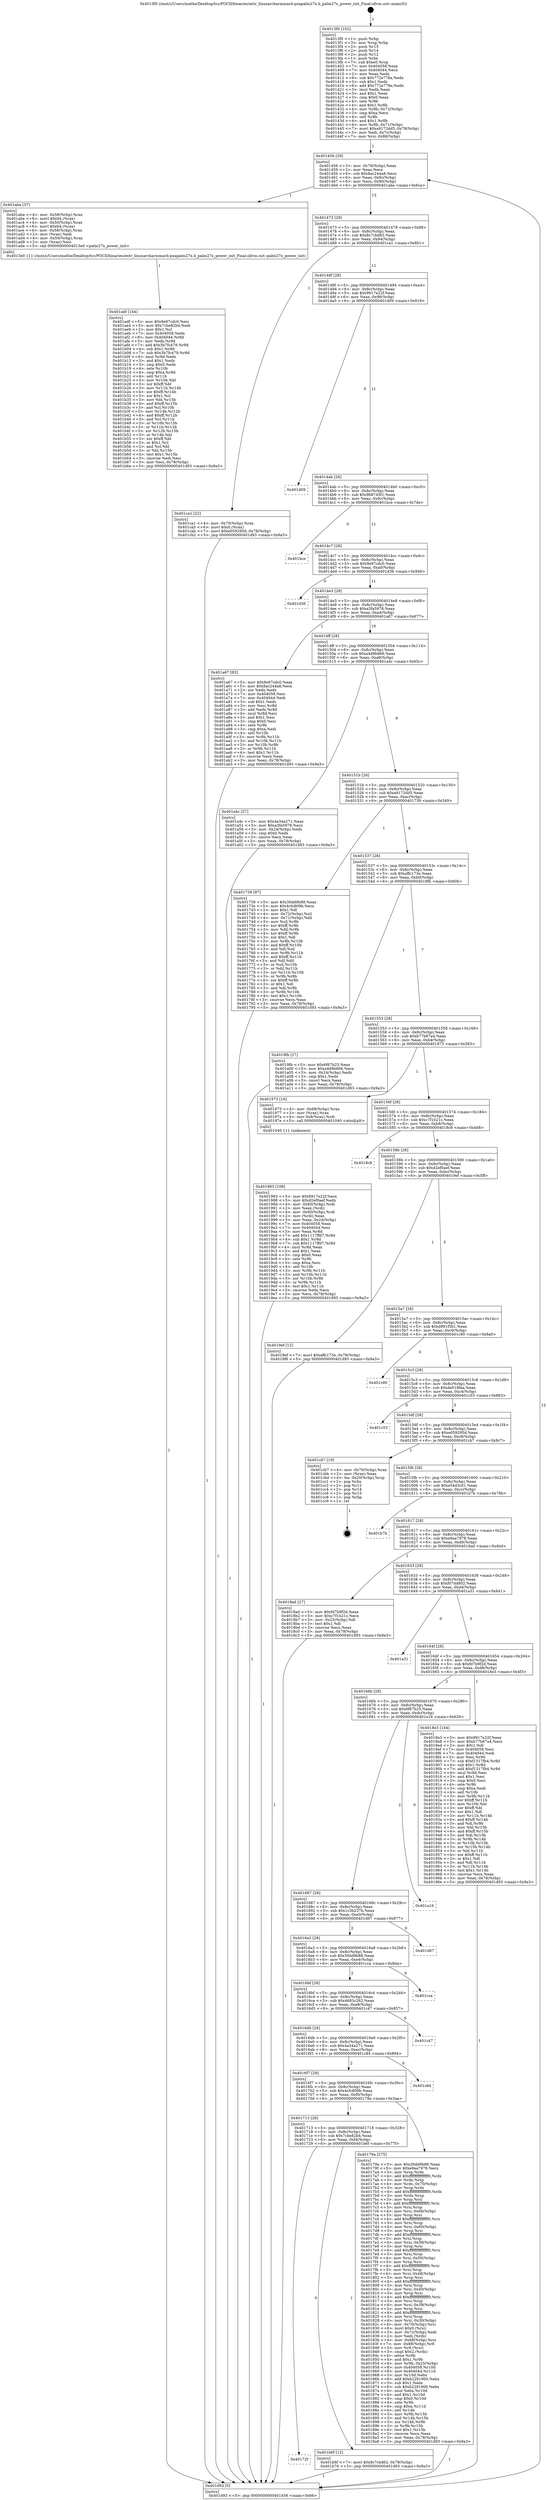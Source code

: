 digraph "0x4013f0" {
  label = "0x4013f0 (/mnt/c/Users/mathe/Desktop/tcc/POCII/binaries/extr_linuxarcharmmach-pxapalm27x.h_palm27x_power_init_Final-ollvm.out::main(0))"
  labelloc = "t"
  node[shape=record]

  Entry [label="",width=0.3,height=0.3,shape=circle,fillcolor=black,style=filled]
  "0x401456" [label="{
     0x401456 [29]\l
     | [instrs]\l
     &nbsp;&nbsp;0x401456 \<+3\>: mov -0x78(%rbp),%eax\l
     &nbsp;&nbsp;0x401459 \<+2\>: mov %eax,%ecx\l
     &nbsp;&nbsp;0x40145b \<+6\>: sub $0x8ac244a8,%ecx\l
     &nbsp;&nbsp;0x401461 \<+6\>: mov %eax,-0x8c(%rbp)\l
     &nbsp;&nbsp;0x401467 \<+6\>: mov %ecx,-0x90(%rbp)\l
     &nbsp;&nbsp;0x40146d \<+6\>: je 0000000000401aba \<main+0x6ca\>\l
  }"]
  "0x401aba" [label="{
     0x401aba [37]\l
     | [instrs]\l
     &nbsp;&nbsp;0x401aba \<+4\>: mov -0x58(%rbp),%rax\l
     &nbsp;&nbsp;0x401abe \<+6\>: movl $0x64,(%rax)\l
     &nbsp;&nbsp;0x401ac4 \<+4\>: mov -0x50(%rbp),%rax\l
     &nbsp;&nbsp;0x401ac8 \<+6\>: movl $0x64,(%rax)\l
     &nbsp;&nbsp;0x401ace \<+4\>: mov -0x58(%rbp),%rax\l
     &nbsp;&nbsp;0x401ad2 \<+2\>: mov (%rax),%edi\l
     &nbsp;&nbsp;0x401ad4 \<+4\>: mov -0x50(%rbp),%rax\l
     &nbsp;&nbsp;0x401ad8 \<+2\>: mov (%rax),%esi\l
     &nbsp;&nbsp;0x401ada \<+5\>: call 00000000004013e0 \<palm27x_power_init\>\l
     | [calls]\l
     &nbsp;&nbsp;0x4013e0 \{1\} (/mnt/c/Users/mathe/Desktop/tcc/POCII/binaries/extr_linuxarcharmmach-pxapalm27x.h_palm27x_power_init_Final-ollvm.out::palm27x_power_init)\l
  }"]
  "0x401473" [label="{
     0x401473 [28]\l
     | [instrs]\l
     &nbsp;&nbsp;0x401473 \<+5\>: jmp 0000000000401478 \<main+0x88\>\l
     &nbsp;&nbsp;0x401478 \<+6\>: mov -0x8c(%rbp),%eax\l
     &nbsp;&nbsp;0x40147e \<+5\>: sub $0x8c7cbd62,%eax\l
     &nbsp;&nbsp;0x401483 \<+6\>: mov %eax,-0x94(%rbp)\l
     &nbsp;&nbsp;0x401489 \<+6\>: je 0000000000401ca1 \<main+0x8b1\>\l
  }"]
  Exit [label="",width=0.3,height=0.3,shape=circle,fillcolor=black,style=filled,peripheries=2]
  "0x401ca1" [label="{
     0x401ca1 [22]\l
     | [instrs]\l
     &nbsp;&nbsp;0x401ca1 \<+4\>: mov -0x70(%rbp),%rax\l
     &nbsp;&nbsp;0x401ca5 \<+6\>: movl $0x0,(%rax)\l
     &nbsp;&nbsp;0x401cab \<+7\>: movl $0xe059295d,-0x78(%rbp)\l
     &nbsp;&nbsp;0x401cb2 \<+5\>: jmp 0000000000401d93 \<main+0x9a3\>\l
  }"]
  "0x40148f" [label="{
     0x40148f [28]\l
     | [instrs]\l
     &nbsp;&nbsp;0x40148f \<+5\>: jmp 0000000000401494 \<main+0xa4\>\l
     &nbsp;&nbsp;0x401494 \<+6\>: mov -0x8c(%rbp),%eax\l
     &nbsp;&nbsp;0x40149a \<+5\>: sub $0x9917e22f,%eax\l
     &nbsp;&nbsp;0x40149f \<+6\>: mov %eax,-0x98(%rbp)\l
     &nbsp;&nbsp;0x4014a5 \<+6\>: je 0000000000401d09 \<main+0x919\>\l
  }"]
  "0x40172f" [label="{
     0x40172f\l
  }", style=dashed]
  "0x401d09" [label="{
     0x401d09\l
  }", style=dashed]
  "0x4014ab" [label="{
     0x4014ab [28]\l
     | [instrs]\l
     &nbsp;&nbsp;0x4014ab \<+5\>: jmp 00000000004014b0 \<main+0xc0\>\l
     &nbsp;&nbsp;0x4014b0 \<+6\>: mov -0x8c(%rbp),%eax\l
     &nbsp;&nbsp;0x4014b6 \<+5\>: sub $0x9b8745f1,%eax\l
     &nbsp;&nbsp;0x4014bb \<+6\>: mov %eax,-0x9c(%rbp)\l
     &nbsp;&nbsp;0x4014c1 \<+6\>: je 0000000000401bce \<main+0x7de\>\l
  }"]
  "0x401b6f" [label="{
     0x401b6f [12]\l
     | [instrs]\l
     &nbsp;&nbsp;0x401b6f \<+7\>: movl $0x8c7cbd62,-0x78(%rbp)\l
     &nbsp;&nbsp;0x401b76 \<+5\>: jmp 0000000000401d93 \<main+0x9a3\>\l
  }"]
  "0x401bce" [label="{
     0x401bce\l
  }", style=dashed]
  "0x4014c7" [label="{
     0x4014c7 [28]\l
     | [instrs]\l
     &nbsp;&nbsp;0x4014c7 \<+5\>: jmp 00000000004014cc \<main+0xdc\>\l
     &nbsp;&nbsp;0x4014cc \<+6\>: mov -0x8c(%rbp),%eax\l
     &nbsp;&nbsp;0x4014d2 \<+5\>: sub $0x9e97cdc0,%eax\l
     &nbsp;&nbsp;0x4014d7 \<+6\>: mov %eax,-0xa0(%rbp)\l
     &nbsp;&nbsp;0x4014dd \<+6\>: je 0000000000401d36 \<main+0x946\>\l
  }"]
  "0x401adf" [label="{
     0x401adf [144]\l
     | [instrs]\l
     &nbsp;&nbsp;0x401adf \<+5\>: mov $0x9e97cdc0,%esi\l
     &nbsp;&nbsp;0x401ae4 \<+5\>: mov $0x7cbe82b4,%edi\l
     &nbsp;&nbsp;0x401ae9 \<+2\>: mov $0x1,%cl\l
     &nbsp;&nbsp;0x401aeb \<+7\>: mov 0x404058,%edx\l
     &nbsp;&nbsp;0x401af2 \<+8\>: mov 0x404044,%r8d\l
     &nbsp;&nbsp;0x401afa \<+3\>: mov %edx,%r9d\l
     &nbsp;&nbsp;0x401afd \<+7\>: add $0x3b7fc479,%r9d\l
     &nbsp;&nbsp;0x401b04 \<+4\>: sub $0x1,%r9d\l
     &nbsp;&nbsp;0x401b08 \<+7\>: sub $0x3b7fc479,%r9d\l
     &nbsp;&nbsp;0x401b0f \<+4\>: imul %r9d,%edx\l
     &nbsp;&nbsp;0x401b13 \<+3\>: and $0x1,%edx\l
     &nbsp;&nbsp;0x401b16 \<+3\>: cmp $0x0,%edx\l
     &nbsp;&nbsp;0x401b19 \<+4\>: sete %r10b\l
     &nbsp;&nbsp;0x401b1d \<+4\>: cmp $0xa,%r8d\l
     &nbsp;&nbsp;0x401b21 \<+4\>: setl %r11b\l
     &nbsp;&nbsp;0x401b25 \<+3\>: mov %r10b,%bl\l
     &nbsp;&nbsp;0x401b28 \<+3\>: xor $0xff,%bl\l
     &nbsp;&nbsp;0x401b2b \<+3\>: mov %r11b,%r14b\l
     &nbsp;&nbsp;0x401b2e \<+4\>: xor $0xff,%r14b\l
     &nbsp;&nbsp;0x401b32 \<+3\>: xor $0x1,%cl\l
     &nbsp;&nbsp;0x401b35 \<+3\>: mov %bl,%r15b\l
     &nbsp;&nbsp;0x401b38 \<+4\>: and $0xff,%r15b\l
     &nbsp;&nbsp;0x401b3c \<+3\>: and %cl,%r10b\l
     &nbsp;&nbsp;0x401b3f \<+3\>: mov %r14b,%r12b\l
     &nbsp;&nbsp;0x401b42 \<+4\>: and $0xff,%r12b\l
     &nbsp;&nbsp;0x401b46 \<+3\>: and %cl,%r11b\l
     &nbsp;&nbsp;0x401b49 \<+3\>: or %r10b,%r15b\l
     &nbsp;&nbsp;0x401b4c \<+3\>: or %r11b,%r12b\l
     &nbsp;&nbsp;0x401b4f \<+3\>: xor %r12b,%r15b\l
     &nbsp;&nbsp;0x401b52 \<+3\>: or %r14b,%bl\l
     &nbsp;&nbsp;0x401b55 \<+3\>: xor $0xff,%bl\l
     &nbsp;&nbsp;0x401b58 \<+3\>: or $0x1,%cl\l
     &nbsp;&nbsp;0x401b5b \<+2\>: and %cl,%bl\l
     &nbsp;&nbsp;0x401b5d \<+3\>: or %bl,%r15b\l
     &nbsp;&nbsp;0x401b60 \<+4\>: test $0x1,%r15b\l
     &nbsp;&nbsp;0x401b64 \<+3\>: cmovne %edi,%esi\l
     &nbsp;&nbsp;0x401b67 \<+3\>: mov %esi,-0x78(%rbp)\l
     &nbsp;&nbsp;0x401b6a \<+5\>: jmp 0000000000401d93 \<main+0x9a3\>\l
  }"]
  "0x401d36" [label="{
     0x401d36\l
  }", style=dashed]
  "0x4014e3" [label="{
     0x4014e3 [28]\l
     | [instrs]\l
     &nbsp;&nbsp;0x4014e3 \<+5\>: jmp 00000000004014e8 \<main+0xf8\>\l
     &nbsp;&nbsp;0x4014e8 \<+6\>: mov -0x8c(%rbp),%eax\l
     &nbsp;&nbsp;0x4014ee \<+5\>: sub $0xa3fa5978,%eax\l
     &nbsp;&nbsp;0x4014f3 \<+6\>: mov %eax,-0xa4(%rbp)\l
     &nbsp;&nbsp;0x4014f9 \<+6\>: je 0000000000401a67 \<main+0x677\>\l
  }"]
  "0x401983" [label="{
     0x401983 [108]\l
     | [instrs]\l
     &nbsp;&nbsp;0x401983 \<+5\>: mov $0x9917e22f,%ecx\l
     &nbsp;&nbsp;0x401988 \<+5\>: mov $0xd2ef0aef,%edx\l
     &nbsp;&nbsp;0x40198d \<+4\>: mov -0x60(%rbp),%rdi\l
     &nbsp;&nbsp;0x401991 \<+2\>: mov %eax,(%rdi)\l
     &nbsp;&nbsp;0x401993 \<+4\>: mov -0x60(%rbp),%rdi\l
     &nbsp;&nbsp;0x401997 \<+2\>: mov (%rdi),%eax\l
     &nbsp;&nbsp;0x401999 \<+3\>: mov %eax,-0x24(%rbp)\l
     &nbsp;&nbsp;0x40199c \<+7\>: mov 0x404058,%eax\l
     &nbsp;&nbsp;0x4019a3 \<+7\>: mov 0x404044,%esi\l
     &nbsp;&nbsp;0x4019aa \<+3\>: mov %eax,%r8d\l
     &nbsp;&nbsp;0x4019ad \<+7\>: add $0x1117ffd7,%r8d\l
     &nbsp;&nbsp;0x4019b4 \<+4\>: sub $0x1,%r8d\l
     &nbsp;&nbsp;0x4019b8 \<+7\>: sub $0x1117ffd7,%r8d\l
     &nbsp;&nbsp;0x4019bf \<+4\>: imul %r8d,%eax\l
     &nbsp;&nbsp;0x4019c3 \<+3\>: and $0x1,%eax\l
     &nbsp;&nbsp;0x4019c6 \<+3\>: cmp $0x0,%eax\l
     &nbsp;&nbsp;0x4019c9 \<+4\>: sete %r9b\l
     &nbsp;&nbsp;0x4019cd \<+3\>: cmp $0xa,%esi\l
     &nbsp;&nbsp;0x4019d0 \<+4\>: setl %r10b\l
     &nbsp;&nbsp;0x4019d4 \<+3\>: mov %r9b,%r11b\l
     &nbsp;&nbsp;0x4019d7 \<+3\>: and %r10b,%r11b\l
     &nbsp;&nbsp;0x4019da \<+3\>: xor %r10b,%r9b\l
     &nbsp;&nbsp;0x4019dd \<+3\>: or %r9b,%r11b\l
     &nbsp;&nbsp;0x4019e0 \<+4\>: test $0x1,%r11b\l
     &nbsp;&nbsp;0x4019e4 \<+3\>: cmovne %edx,%ecx\l
     &nbsp;&nbsp;0x4019e7 \<+3\>: mov %ecx,-0x78(%rbp)\l
     &nbsp;&nbsp;0x4019ea \<+5\>: jmp 0000000000401d93 \<main+0x9a3\>\l
  }"]
  "0x401a67" [label="{
     0x401a67 [83]\l
     | [instrs]\l
     &nbsp;&nbsp;0x401a67 \<+5\>: mov $0x9e97cdc0,%eax\l
     &nbsp;&nbsp;0x401a6c \<+5\>: mov $0x8ac244a8,%ecx\l
     &nbsp;&nbsp;0x401a71 \<+2\>: xor %edx,%edx\l
     &nbsp;&nbsp;0x401a73 \<+7\>: mov 0x404058,%esi\l
     &nbsp;&nbsp;0x401a7a \<+7\>: mov 0x404044,%edi\l
     &nbsp;&nbsp;0x401a81 \<+3\>: sub $0x1,%edx\l
     &nbsp;&nbsp;0x401a84 \<+3\>: mov %esi,%r8d\l
     &nbsp;&nbsp;0x401a87 \<+3\>: add %edx,%r8d\l
     &nbsp;&nbsp;0x401a8a \<+4\>: imul %r8d,%esi\l
     &nbsp;&nbsp;0x401a8e \<+3\>: and $0x1,%esi\l
     &nbsp;&nbsp;0x401a91 \<+3\>: cmp $0x0,%esi\l
     &nbsp;&nbsp;0x401a94 \<+4\>: sete %r9b\l
     &nbsp;&nbsp;0x401a98 \<+3\>: cmp $0xa,%edi\l
     &nbsp;&nbsp;0x401a9b \<+4\>: setl %r10b\l
     &nbsp;&nbsp;0x401a9f \<+3\>: mov %r9b,%r11b\l
     &nbsp;&nbsp;0x401aa2 \<+3\>: and %r10b,%r11b\l
     &nbsp;&nbsp;0x401aa5 \<+3\>: xor %r10b,%r9b\l
     &nbsp;&nbsp;0x401aa8 \<+3\>: or %r9b,%r11b\l
     &nbsp;&nbsp;0x401aab \<+4\>: test $0x1,%r11b\l
     &nbsp;&nbsp;0x401aaf \<+3\>: cmovne %ecx,%eax\l
     &nbsp;&nbsp;0x401ab2 \<+3\>: mov %eax,-0x78(%rbp)\l
     &nbsp;&nbsp;0x401ab5 \<+5\>: jmp 0000000000401d93 \<main+0x9a3\>\l
  }"]
  "0x4014ff" [label="{
     0x4014ff [28]\l
     | [instrs]\l
     &nbsp;&nbsp;0x4014ff \<+5\>: jmp 0000000000401504 \<main+0x114\>\l
     &nbsp;&nbsp;0x401504 \<+6\>: mov -0x8c(%rbp),%eax\l
     &nbsp;&nbsp;0x40150a \<+5\>: sub $0xa4d9b666,%eax\l
     &nbsp;&nbsp;0x40150f \<+6\>: mov %eax,-0xa8(%rbp)\l
     &nbsp;&nbsp;0x401515 \<+6\>: je 0000000000401a4c \<main+0x65c\>\l
  }"]
  "0x401713" [label="{
     0x401713 [28]\l
     | [instrs]\l
     &nbsp;&nbsp;0x401713 \<+5\>: jmp 0000000000401718 \<main+0x328\>\l
     &nbsp;&nbsp;0x401718 \<+6\>: mov -0x8c(%rbp),%eax\l
     &nbsp;&nbsp;0x40171e \<+5\>: sub $0x7cbe82b4,%eax\l
     &nbsp;&nbsp;0x401723 \<+6\>: mov %eax,-0xf4(%rbp)\l
     &nbsp;&nbsp;0x401729 \<+6\>: je 0000000000401b6f \<main+0x77f\>\l
  }"]
  "0x401a4c" [label="{
     0x401a4c [27]\l
     | [instrs]\l
     &nbsp;&nbsp;0x401a4c \<+5\>: mov $0x4a34a271,%eax\l
     &nbsp;&nbsp;0x401a51 \<+5\>: mov $0xa3fa5978,%ecx\l
     &nbsp;&nbsp;0x401a56 \<+3\>: mov -0x24(%rbp),%edx\l
     &nbsp;&nbsp;0x401a59 \<+3\>: cmp $0x0,%edx\l
     &nbsp;&nbsp;0x401a5c \<+3\>: cmove %ecx,%eax\l
     &nbsp;&nbsp;0x401a5f \<+3\>: mov %eax,-0x78(%rbp)\l
     &nbsp;&nbsp;0x401a62 \<+5\>: jmp 0000000000401d93 \<main+0x9a3\>\l
  }"]
  "0x40151b" [label="{
     0x40151b [28]\l
     | [instrs]\l
     &nbsp;&nbsp;0x40151b \<+5\>: jmp 0000000000401520 \<main+0x130\>\l
     &nbsp;&nbsp;0x401520 \<+6\>: mov -0x8c(%rbp),%eax\l
     &nbsp;&nbsp;0x401526 \<+5\>: sub $0xa9172dd5,%eax\l
     &nbsp;&nbsp;0x40152b \<+6\>: mov %eax,-0xac(%rbp)\l
     &nbsp;&nbsp;0x401531 \<+6\>: je 0000000000401739 \<main+0x349\>\l
  }"]
  "0x40179a" [label="{
     0x40179a [275]\l
     | [instrs]\l
     &nbsp;&nbsp;0x40179a \<+5\>: mov $0x30dd9b88,%eax\l
     &nbsp;&nbsp;0x40179f \<+5\>: mov $0xe9aa7978,%ecx\l
     &nbsp;&nbsp;0x4017a4 \<+3\>: mov %rsp,%rdx\l
     &nbsp;&nbsp;0x4017a7 \<+4\>: add $0xfffffffffffffff0,%rdx\l
     &nbsp;&nbsp;0x4017ab \<+3\>: mov %rdx,%rsp\l
     &nbsp;&nbsp;0x4017ae \<+4\>: mov %rdx,-0x70(%rbp)\l
     &nbsp;&nbsp;0x4017b2 \<+3\>: mov %rsp,%rdx\l
     &nbsp;&nbsp;0x4017b5 \<+4\>: add $0xfffffffffffffff0,%rdx\l
     &nbsp;&nbsp;0x4017b9 \<+3\>: mov %rdx,%rsp\l
     &nbsp;&nbsp;0x4017bc \<+3\>: mov %rsp,%rsi\l
     &nbsp;&nbsp;0x4017bf \<+4\>: add $0xfffffffffffffff0,%rsi\l
     &nbsp;&nbsp;0x4017c3 \<+3\>: mov %rsi,%rsp\l
     &nbsp;&nbsp;0x4017c6 \<+4\>: mov %rsi,-0x68(%rbp)\l
     &nbsp;&nbsp;0x4017ca \<+3\>: mov %rsp,%rsi\l
     &nbsp;&nbsp;0x4017cd \<+4\>: add $0xfffffffffffffff0,%rsi\l
     &nbsp;&nbsp;0x4017d1 \<+3\>: mov %rsi,%rsp\l
     &nbsp;&nbsp;0x4017d4 \<+4\>: mov %rsi,-0x60(%rbp)\l
     &nbsp;&nbsp;0x4017d8 \<+3\>: mov %rsp,%rsi\l
     &nbsp;&nbsp;0x4017db \<+4\>: add $0xfffffffffffffff0,%rsi\l
     &nbsp;&nbsp;0x4017df \<+3\>: mov %rsi,%rsp\l
     &nbsp;&nbsp;0x4017e2 \<+4\>: mov %rsi,-0x58(%rbp)\l
     &nbsp;&nbsp;0x4017e6 \<+3\>: mov %rsp,%rsi\l
     &nbsp;&nbsp;0x4017e9 \<+4\>: add $0xfffffffffffffff0,%rsi\l
     &nbsp;&nbsp;0x4017ed \<+3\>: mov %rsi,%rsp\l
     &nbsp;&nbsp;0x4017f0 \<+4\>: mov %rsi,-0x50(%rbp)\l
     &nbsp;&nbsp;0x4017f4 \<+3\>: mov %rsp,%rsi\l
     &nbsp;&nbsp;0x4017f7 \<+4\>: add $0xfffffffffffffff0,%rsi\l
     &nbsp;&nbsp;0x4017fb \<+3\>: mov %rsi,%rsp\l
     &nbsp;&nbsp;0x4017fe \<+4\>: mov %rsi,-0x48(%rbp)\l
     &nbsp;&nbsp;0x401802 \<+3\>: mov %rsp,%rsi\l
     &nbsp;&nbsp;0x401805 \<+4\>: add $0xfffffffffffffff0,%rsi\l
     &nbsp;&nbsp;0x401809 \<+3\>: mov %rsi,%rsp\l
     &nbsp;&nbsp;0x40180c \<+4\>: mov %rsi,-0x40(%rbp)\l
     &nbsp;&nbsp;0x401810 \<+3\>: mov %rsp,%rsi\l
     &nbsp;&nbsp;0x401813 \<+4\>: add $0xfffffffffffffff0,%rsi\l
     &nbsp;&nbsp;0x401817 \<+3\>: mov %rsi,%rsp\l
     &nbsp;&nbsp;0x40181a \<+4\>: mov %rsi,-0x38(%rbp)\l
     &nbsp;&nbsp;0x40181e \<+3\>: mov %rsp,%rsi\l
     &nbsp;&nbsp;0x401821 \<+4\>: add $0xfffffffffffffff0,%rsi\l
     &nbsp;&nbsp;0x401825 \<+3\>: mov %rsi,%rsp\l
     &nbsp;&nbsp;0x401828 \<+4\>: mov %rsi,-0x30(%rbp)\l
     &nbsp;&nbsp;0x40182c \<+4\>: mov -0x70(%rbp),%rsi\l
     &nbsp;&nbsp;0x401830 \<+6\>: movl $0x0,(%rsi)\l
     &nbsp;&nbsp;0x401836 \<+3\>: mov -0x7c(%rbp),%edi\l
     &nbsp;&nbsp;0x401839 \<+2\>: mov %edi,(%rdx)\l
     &nbsp;&nbsp;0x40183b \<+4\>: mov -0x68(%rbp),%rsi\l
     &nbsp;&nbsp;0x40183f \<+7\>: mov -0x88(%rbp),%r8\l
     &nbsp;&nbsp;0x401846 \<+3\>: mov %r8,(%rsi)\l
     &nbsp;&nbsp;0x401849 \<+3\>: cmpl $0x2,(%rdx)\l
     &nbsp;&nbsp;0x40184c \<+4\>: setne %r9b\l
     &nbsp;&nbsp;0x401850 \<+4\>: and $0x1,%r9b\l
     &nbsp;&nbsp;0x401854 \<+4\>: mov %r9b,-0x25(%rbp)\l
     &nbsp;&nbsp;0x401858 \<+8\>: mov 0x404058,%r10d\l
     &nbsp;&nbsp;0x401860 \<+8\>: mov 0x404044,%r11d\l
     &nbsp;&nbsp;0x401868 \<+3\>: mov %r10d,%ebx\l
     &nbsp;&nbsp;0x40186b \<+6\>: add $0xb2291900,%ebx\l
     &nbsp;&nbsp;0x401871 \<+3\>: sub $0x1,%ebx\l
     &nbsp;&nbsp;0x401874 \<+6\>: sub $0xb2291900,%ebx\l
     &nbsp;&nbsp;0x40187a \<+4\>: imul %ebx,%r10d\l
     &nbsp;&nbsp;0x40187e \<+4\>: and $0x1,%r10d\l
     &nbsp;&nbsp;0x401882 \<+4\>: cmp $0x0,%r10d\l
     &nbsp;&nbsp;0x401886 \<+4\>: sete %r9b\l
     &nbsp;&nbsp;0x40188a \<+4\>: cmp $0xa,%r11d\l
     &nbsp;&nbsp;0x40188e \<+4\>: setl %r14b\l
     &nbsp;&nbsp;0x401892 \<+3\>: mov %r9b,%r15b\l
     &nbsp;&nbsp;0x401895 \<+3\>: and %r14b,%r15b\l
     &nbsp;&nbsp;0x401898 \<+3\>: xor %r14b,%r9b\l
     &nbsp;&nbsp;0x40189b \<+3\>: or %r9b,%r15b\l
     &nbsp;&nbsp;0x40189e \<+4\>: test $0x1,%r15b\l
     &nbsp;&nbsp;0x4018a2 \<+3\>: cmovne %ecx,%eax\l
     &nbsp;&nbsp;0x4018a5 \<+3\>: mov %eax,-0x78(%rbp)\l
     &nbsp;&nbsp;0x4018a8 \<+5\>: jmp 0000000000401d93 \<main+0x9a3\>\l
  }"]
  "0x401739" [label="{
     0x401739 [97]\l
     | [instrs]\l
     &nbsp;&nbsp;0x401739 \<+5\>: mov $0x30dd9b88,%eax\l
     &nbsp;&nbsp;0x40173e \<+5\>: mov $0x4cfc809b,%ecx\l
     &nbsp;&nbsp;0x401743 \<+2\>: mov $0x1,%dl\l
     &nbsp;&nbsp;0x401745 \<+4\>: mov -0x72(%rbp),%sil\l
     &nbsp;&nbsp;0x401749 \<+4\>: mov -0x71(%rbp),%dil\l
     &nbsp;&nbsp;0x40174d \<+3\>: mov %sil,%r8b\l
     &nbsp;&nbsp;0x401750 \<+4\>: xor $0xff,%r8b\l
     &nbsp;&nbsp;0x401754 \<+3\>: mov %dil,%r9b\l
     &nbsp;&nbsp;0x401757 \<+4\>: xor $0xff,%r9b\l
     &nbsp;&nbsp;0x40175b \<+3\>: xor $0x1,%dl\l
     &nbsp;&nbsp;0x40175e \<+3\>: mov %r8b,%r10b\l
     &nbsp;&nbsp;0x401761 \<+4\>: and $0xff,%r10b\l
     &nbsp;&nbsp;0x401765 \<+3\>: and %dl,%sil\l
     &nbsp;&nbsp;0x401768 \<+3\>: mov %r9b,%r11b\l
     &nbsp;&nbsp;0x40176b \<+4\>: and $0xff,%r11b\l
     &nbsp;&nbsp;0x40176f \<+3\>: and %dl,%dil\l
     &nbsp;&nbsp;0x401772 \<+3\>: or %sil,%r10b\l
     &nbsp;&nbsp;0x401775 \<+3\>: or %dil,%r11b\l
     &nbsp;&nbsp;0x401778 \<+3\>: xor %r11b,%r10b\l
     &nbsp;&nbsp;0x40177b \<+3\>: or %r9b,%r8b\l
     &nbsp;&nbsp;0x40177e \<+4\>: xor $0xff,%r8b\l
     &nbsp;&nbsp;0x401782 \<+3\>: or $0x1,%dl\l
     &nbsp;&nbsp;0x401785 \<+3\>: and %dl,%r8b\l
     &nbsp;&nbsp;0x401788 \<+3\>: or %r8b,%r10b\l
     &nbsp;&nbsp;0x40178b \<+4\>: test $0x1,%r10b\l
     &nbsp;&nbsp;0x40178f \<+3\>: cmovne %ecx,%eax\l
     &nbsp;&nbsp;0x401792 \<+3\>: mov %eax,-0x78(%rbp)\l
     &nbsp;&nbsp;0x401795 \<+5\>: jmp 0000000000401d93 \<main+0x9a3\>\l
  }"]
  "0x401537" [label="{
     0x401537 [28]\l
     | [instrs]\l
     &nbsp;&nbsp;0x401537 \<+5\>: jmp 000000000040153c \<main+0x14c\>\l
     &nbsp;&nbsp;0x40153c \<+6\>: mov -0x8c(%rbp),%eax\l
     &nbsp;&nbsp;0x401542 \<+5\>: sub $0xaffc173e,%eax\l
     &nbsp;&nbsp;0x401547 \<+6\>: mov %eax,-0xb0(%rbp)\l
     &nbsp;&nbsp;0x40154d \<+6\>: je 00000000004019fb \<main+0x60b\>\l
  }"]
  "0x401d93" [label="{
     0x401d93 [5]\l
     | [instrs]\l
     &nbsp;&nbsp;0x401d93 \<+5\>: jmp 0000000000401456 \<main+0x66\>\l
  }"]
  "0x4013f0" [label="{
     0x4013f0 [102]\l
     | [instrs]\l
     &nbsp;&nbsp;0x4013f0 \<+1\>: push %rbp\l
     &nbsp;&nbsp;0x4013f1 \<+3\>: mov %rsp,%rbp\l
     &nbsp;&nbsp;0x4013f4 \<+2\>: push %r15\l
     &nbsp;&nbsp;0x4013f6 \<+2\>: push %r14\l
     &nbsp;&nbsp;0x4013f8 \<+2\>: push %r12\l
     &nbsp;&nbsp;0x4013fa \<+1\>: push %rbx\l
     &nbsp;&nbsp;0x4013fb \<+7\>: sub $0xe0,%rsp\l
     &nbsp;&nbsp;0x401402 \<+7\>: mov 0x404058,%eax\l
     &nbsp;&nbsp;0x401409 \<+7\>: mov 0x404044,%ecx\l
     &nbsp;&nbsp;0x401410 \<+2\>: mov %eax,%edx\l
     &nbsp;&nbsp;0x401412 \<+6\>: sub $0x772e778a,%edx\l
     &nbsp;&nbsp;0x401418 \<+3\>: sub $0x1,%edx\l
     &nbsp;&nbsp;0x40141b \<+6\>: add $0x772e778a,%edx\l
     &nbsp;&nbsp;0x401421 \<+3\>: imul %edx,%eax\l
     &nbsp;&nbsp;0x401424 \<+3\>: and $0x1,%eax\l
     &nbsp;&nbsp;0x401427 \<+3\>: cmp $0x0,%eax\l
     &nbsp;&nbsp;0x40142a \<+4\>: sete %r8b\l
     &nbsp;&nbsp;0x40142e \<+4\>: and $0x1,%r8b\l
     &nbsp;&nbsp;0x401432 \<+4\>: mov %r8b,-0x72(%rbp)\l
     &nbsp;&nbsp;0x401436 \<+3\>: cmp $0xa,%ecx\l
     &nbsp;&nbsp;0x401439 \<+4\>: setl %r8b\l
     &nbsp;&nbsp;0x40143d \<+4\>: and $0x1,%r8b\l
     &nbsp;&nbsp;0x401441 \<+4\>: mov %r8b,-0x71(%rbp)\l
     &nbsp;&nbsp;0x401445 \<+7\>: movl $0xa9172dd5,-0x78(%rbp)\l
     &nbsp;&nbsp;0x40144c \<+3\>: mov %edi,-0x7c(%rbp)\l
     &nbsp;&nbsp;0x40144f \<+7\>: mov %rsi,-0x88(%rbp)\l
  }"]
  "0x4016f7" [label="{
     0x4016f7 [28]\l
     | [instrs]\l
     &nbsp;&nbsp;0x4016f7 \<+5\>: jmp 00000000004016fc \<main+0x30c\>\l
     &nbsp;&nbsp;0x4016fc \<+6\>: mov -0x8c(%rbp),%eax\l
     &nbsp;&nbsp;0x401702 \<+5\>: sub $0x4cfc809b,%eax\l
     &nbsp;&nbsp;0x401707 \<+6\>: mov %eax,-0xf0(%rbp)\l
     &nbsp;&nbsp;0x40170d \<+6\>: je 000000000040179a \<main+0x3aa\>\l
  }"]
  "0x4019fb" [label="{
     0x4019fb [27]\l
     | [instrs]\l
     &nbsp;&nbsp;0x4019fb \<+5\>: mov $0x6f67b25,%eax\l
     &nbsp;&nbsp;0x401a00 \<+5\>: mov $0xa4d9b666,%ecx\l
     &nbsp;&nbsp;0x401a05 \<+3\>: mov -0x24(%rbp),%edx\l
     &nbsp;&nbsp;0x401a08 \<+3\>: cmp $0x1,%edx\l
     &nbsp;&nbsp;0x401a0b \<+3\>: cmovl %ecx,%eax\l
     &nbsp;&nbsp;0x401a0e \<+3\>: mov %eax,-0x78(%rbp)\l
     &nbsp;&nbsp;0x401a11 \<+5\>: jmp 0000000000401d93 \<main+0x9a3\>\l
  }"]
  "0x401553" [label="{
     0x401553 [28]\l
     | [instrs]\l
     &nbsp;&nbsp;0x401553 \<+5\>: jmp 0000000000401558 \<main+0x168\>\l
     &nbsp;&nbsp;0x401558 \<+6\>: mov -0x8c(%rbp),%eax\l
     &nbsp;&nbsp;0x40155e \<+5\>: sub $0xb77b87a4,%eax\l
     &nbsp;&nbsp;0x401563 \<+6\>: mov %eax,-0xb4(%rbp)\l
     &nbsp;&nbsp;0x401569 \<+6\>: je 0000000000401973 \<main+0x583\>\l
  }"]
  "0x401c84" [label="{
     0x401c84\l
  }", style=dashed]
  "0x401973" [label="{
     0x401973 [16]\l
     | [instrs]\l
     &nbsp;&nbsp;0x401973 \<+4\>: mov -0x68(%rbp),%rax\l
     &nbsp;&nbsp;0x401977 \<+3\>: mov (%rax),%rax\l
     &nbsp;&nbsp;0x40197a \<+4\>: mov 0x8(%rax),%rdi\l
     &nbsp;&nbsp;0x40197e \<+5\>: call 0000000000401040 \<atoi@plt\>\l
     | [calls]\l
     &nbsp;&nbsp;0x401040 \{1\} (unknown)\l
  }"]
  "0x40156f" [label="{
     0x40156f [28]\l
     | [instrs]\l
     &nbsp;&nbsp;0x40156f \<+5\>: jmp 0000000000401574 \<main+0x184\>\l
     &nbsp;&nbsp;0x401574 \<+6\>: mov -0x8c(%rbp),%eax\l
     &nbsp;&nbsp;0x40157a \<+5\>: sub $0xc7f1b21c,%eax\l
     &nbsp;&nbsp;0x40157f \<+6\>: mov %eax,-0xb8(%rbp)\l
     &nbsp;&nbsp;0x401585 \<+6\>: je 00000000004018c8 \<main+0x4d8\>\l
  }"]
  "0x4016db" [label="{
     0x4016db [28]\l
     | [instrs]\l
     &nbsp;&nbsp;0x4016db \<+5\>: jmp 00000000004016e0 \<main+0x2f0\>\l
     &nbsp;&nbsp;0x4016e0 \<+6\>: mov -0x8c(%rbp),%eax\l
     &nbsp;&nbsp;0x4016e6 \<+5\>: sub $0x4a34a271,%eax\l
     &nbsp;&nbsp;0x4016eb \<+6\>: mov %eax,-0xec(%rbp)\l
     &nbsp;&nbsp;0x4016f1 \<+6\>: je 0000000000401c84 \<main+0x894\>\l
  }"]
  "0x4018c8" [label="{
     0x4018c8\l
  }", style=dashed]
  "0x40158b" [label="{
     0x40158b [28]\l
     | [instrs]\l
     &nbsp;&nbsp;0x40158b \<+5\>: jmp 0000000000401590 \<main+0x1a0\>\l
     &nbsp;&nbsp;0x401590 \<+6\>: mov -0x8c(%rbp),%eax\l
     &nbsp;&nbsp;0x401596 \<+5\>: sub $0xd2ef0aef,%eax\l
     &nbsp;&nbsp;0x40159b \<+6\>: mov %eax,-0xbc(%rbp)\l
     &nbsp;&nbsp;0x4015a1 \<+6\>: je 00000000004019ef \<main+0x5ff\>\l
  }"]
  "0x401c47" [label="{
     0x401c47\l
  }", style=dashed]
  "0x4019ef" [label="{
     0x4019ef [12]\l
     | [instrs]\l
     &nbsp;&nbsp;0x4019ef \<+7\>: movl $0xaffc173e,-0x78(%rbp)\l
     &nbsp;&nbsp;0x4019f6 \<+5\>: jmp 0000000000401d93 \<main+0x9a3\>\l
  }"]
  "0x4015a7" [label="{
     0x4015a7 [28]\l
     | [instrs]\l
     &nbsp;&nbsp;0x4015a7 \<+5\>: jmp 00000000004015ac \<main+0x1bc\>\l
     &nbsp;&nbsp;0x4015ac \<+6\>: mov -0x8c(%rbp),%eax\l
     &nbsp;&nbsp;0x4015b2 \<+5\>: sub $0xd991f5b1,%eax\l
     &nbsp;&nbsp;0x4015b7 \<+6\>: mov %eax,-0xc0(%rbp)\l
     &nbsp;&nbsp;0x4015bd \<+6\>: je 0000000000401c90 \<main+0x8a0\>\l
  }"]
  "0x4016bf" [label="{
     0x4016bf [28]\l
     | [instrs]\l
     &nbsp;&nbsp;0x4016bf \<+5\>: jmp 00000000004016c4 \<main+0x2d4\>\l
     &nbsp;&nbsp;0x4016c4 \<+6\>: mov -0x8c(%rbp),%eax\l
     &nbsp;&nbsp;0x4016ca \<+5\>: sub $0x4683c262,%eax\l
     &nbsp;&nbsp;0x4016cf \<+6\>: mov %eax,-0xe8(%rbp)\l
     &nbsp;&nbsp;0x4016d5 \<+6\>: je 0000000000401c47 \<main+0x857\>\l
  }"]
  "0x401c90" [label="{
     0x401c90\l
  }", style=dashed]
  "0x4015c3" [label="{
     0x4015c3 [28]\l
     | [instrs]\l
     &nbsp;&nbsp;0x4015c3 \<+5\>: jmp 00000000004015c8 \<main+0x1d8\>\l
     &nbsp;&nbsp;0x4015c8 \<+6\>: mov -0x8c(%rbp),%eax\l
     &nbsp;&nbsp;0x4015ce \<+5\>: sub $0xde018faa,%eax\l
     &nbsp;&nbsp;0x4015d3 \<+6\>: mov %eax,-0xc4(%rbp)\l
     &nbsp;&nbsp;0x4015d9 \<+6\>: je 0000000000401c53 \<main+0x863\>\l
  }"]
  "0x401cca" [label="{
     0x401cca\l
  }", style=dashed]
  "0x401c53" [label="{
     0x401c53\l
  }", style=dashed]
  "0x4015df" [label="{
     0x4015df [28]\l
     | [instrs]\l
     &nbsp;&nbsp;0x4015df \<+5\>: jmp 00000000004015e4 \<main+0x1f4\>\l
     &nbsp;&nbsp;0x4015e4 \<+6\>: mov -0x8c(%rbp),%eax\l
     &nbsp;&nbsp;0x4015ea \<+5\>: sub $0xe059295d,%eax\l
     &nbsp;&nbsp;0x4015ef \<+6\>: mov %eax,-0xc8(%rbp)\l
     &nbsp;&nbsp;0x4015f5 \<+6\>: je 0000000000401cb7 \<main+0x8c7\>\l
  }"]
  "0x4016a3" [label="{
     0x4016a3 [28]\l
     | [instrs]\l
     &nbsp;&nbsp;0x4016a3 \<+5\>: jmp 00000000004016a8 \<main+0x2b8\>\l
     &nbsp;&nbsp;0x4016a8 \<+6\>: mov -0x8c(%rbp),%eax\l
     &nbsp;&nbsp;0x4016ae \<+5\>: sub $0x30dd9b88,%eax\l
     &nbsp;&nbsp;0x4016b3 \<+6\>: mov %eax,-0xe4(%rbp)\l
     &nbsp;&nbsp;0x4016b9 \<+6\>: je 0000000000401cca \<main+0x8da\>\l
  }"]
  "0x401cb7" [label="{
     0x401cb7 [19]\l
     | [instrs]\l
     &nbsp;&nbsp;0x401cb7 \<+4\>: mov -0x70(%rbp),%rax\l
     &nbsp;&nbsp;0x401cbb \<+2\>: mov (%rax),%eax\l
     &nbsp;&nbsp;0x401cbd \<+4\>: lea -0x20(%rbp),%rsp\l
     &nbsp;&nbsp;0x401cc1 \<+1\>: pop %rbx\l
     &nbsp;&nbsp;0x401cc2 \<+2\>: pop %r12\l
     &nbsp;&nbsp;0x401cc4 \<+2\>: pop %r14\l
     &nbsp;&nbsp;0x401cc6 \<+2\>: pop %r15\l
     &nbsp;&nbsp;0x401cc8 \<+1\>: pop %rbp\l
     &nbsp;&nbsp;0x401cc9 \<+1\>: ret\l
  }"]
  "0x4015fb" [label="{
     0x4015fb [28]\l
     | [instrs]\l
     &nbsp;&nbsp;0x4015fb \<+5\>: jmp 0000000000401600 \<main+0x210\>\l
     &nbsp;&nbsp;0x401600 \<+6\>: mov -0x8c(%rbp),%eax\l
     &nbsp;&nbsp;0x401606 \<+5\>: sub $0xe54d3c01,%eax\l
     &nbsp;&nbsp;0x40160b \<+6\>: mov %eax,-0xcc(%rbp)\l
     &nbsp;&nbsp;0x401611 \<+6\>: je 0000000000401b7b \<main+0x78b\>\l
  }"]
  "0x401d67" [label="{
     0x401d67\l
  }", style=dashed]
  "0x401b7b" [label="{
     0x401b7b\l
  }", style=dashed]
  "0x401617" [label="{
     0x401617 [28]\l
     | [instrs]\l
     &nbsp;&nbsp;0x401617 \<+5\>: jmp 000000000040161c \<main+0x22c\>\l
     &nbsp;&nbsp;0x40161c \<+6\>: mov -0x8c(%rbp),%eax\l
     &nbsp;&nbsp;0x401622 \<+5\>: sub $0xe9aa7978,%eax\l
     &nbsp;&nbsp;0x401627 \<+6\>: mov %eax,-0xd0(%rbp)\l
     &nbsp;&nbsp;0x40162d \<+6\>: je 00000000004018ad \<main+0x4bd\>\l
  }"]
  "0x401687" [label="{
     0x401687 [28]\l
     | [instrs]\l
     &nbsp;&nbsp;0x401687 \<+5\>: jmp 000000000040168c \<main+0x29c\>\l
     &nbsp;&nbsp;0x40168c \<+6\>: mov -0x8c(%rbp),%eax\l
     &nbsp;&nbsp;0x401692 \<+5\>: sub $0x1c3b237b,%eax\l
     &nbsp;&nbsp;0x401697 \<+6\>: mov %eax,-0xe0(%rbp)\l
     &nbsp;&nbsp;0x40169d \<+6\>: je 0000000000401d67 \<main+0x977\>\l
  }"]
  "0x4018ad" [label="{
     0x4018ad [27]\l
     | [instrs]\l
     &nbsp;&nbsp;0x4018ad \<+5\>: mov $0xfd7b9f2d,%eax\l
     &nbsp;&nbsp;0x4018b2 \<+5\>: mov $0xc7f1b21c,%ecx\l
     &nbsp;&nbsp;0x4018b7 \<+3\>: mov -0x25(%rbp),%dl\l
     &nbsp;&nbsp;0x4018ba \<+3\>: test $0x1,%dl\l
     &nbsp;&nbsp;0x4018bd \<+3\>: cmovne %ecx,%eax\l
     &nbsp;&nbsp;0x4018c0 \<+3\>: mov %eax,-0x78(%rbp)\l
     &nbsp;&nbsp;0x4018c3 \<+5\>: jmp 0000000000401d93 \<main+0x9a3\>\l
  }"]
  "0x401633" [label="{
     0x401633 [28]\l
     | [instrs]\l
     &nbsp;&nbsp;0x401633 \<+5\>: jmp 0000000000401638 \<main+0x248\>\l
     &nbsp;&nbsp;0x401638 \<+6\>: mov -0x8c(%rbp),%eax\l
     &nbsp;&nbsp;0x40163e \<+5\>: sub $0xf07dd802,%eax\l
     &nbsp;&nbsp;0x401643 \<+6\>: mov %eax,-0xd4(%rbp)\l
     &nbsp;&nbsp;0x401649 \<+6\>: je 0000000000401a31 \<main+0x641\>\l
  }"]
  "0x401a16" [label="{
     0x401a16\l
  }", style=dashed]
  "0x401a31" [label="{
     0x401a31\l
  }", style=dashed]
  "0x40164f" [label="{
     0x40164f [28]\l
     | [instrs]\l
     &nbsp;&nbsp;0x40164f \<+5\>: jmp 0000000000401654 \<main+0x264\>\l
     &nbsp;&nbsp;0x401654 \<+6\>: mov -0x8c(%rbp),%eax\l
     &nbsp;&nbsp;0x40165a \<+5\>: sub $0xfd7b9f2d,%eax\l
     &nbsp;&nbsp;0x40165f \<+6\>: mov %eax,-0xd8(%rbp)\l
     &nbsp;&nbsp;0x401665 \<+6\>: je 00000000004018e3 \<main+0x4f3\>\l
  }"]
  "0x40166b" [label="{
     0x40166b [28]\l
     | [instrs]\l
     &nbsp;&nbsp;0x40166b \<+5\>: jmp 0000000000401670 \<main+0x280\>\l
     &nbsp;&nbsp;0x401670 \<+6\>: mov -0x8c(%rbp),%eax\l
     &nbsp;&nbsp;0x401676 \<+5\>: sub $0x6f67b25,%eax\l
     &nbsp;&nbsp;0x40167b \<+6\>: mov %eax,-0xdc(%rbp)\l
     &nbsp;&nbsp;0x401681 \<+6\>: je 0000000000401a16 \<main+0x626\>\l
  }"]
  "0x4018e3" [label="{
     0x4018e3 [144]\l
     | [instrs]\l
     &nbsp;&nbsp;0x4018e3 \<+5\>: mov $0x9917e22f,%eax\l
     &nbsp;&nbsp;0x4018e8 \<+5\>: mov $0xb77b87a4,%ecx\l
     &nbsp;&nbsp;0x4018ed \<+2\>: mov $0x1,%dl\l
     &nbsp;&nbsp;0x4018ef \<+7\>: mov 0x404058,%esi\l
     &nbsp;&nbsp;0x4018f6 \<+7\>: mov 0x404044,%edi\l
     &nbsp;&nbsp;0x4018fd \<+3\>: mov %esi,%r8d\l
     &nbsp;&nbsp;0x401900 \<+7\>: sub $0xf1317fb4,%r8d\l
     &nbsp;&nbsp;0x401907 \<+4\>: sub $0x1,%r8d\l
     &nbsp;&nbsp;0x40190b \<+7\>: add $0xf1317fb4,%r8d\l
     &nbsp;&nbsp;0x401912 \<+4\>: imul %r8d,%esi\l
     &nbsp;&nbsp;0x401916 \<+3\>: and $0x1,%esi\l
     &nbsp;&nbsp;0x401919 \<+3\>: cmp $0x0,%esi\l
     &nbsp;&nbsp;0x40191c \<+4\>: sete %r9b\l
     &nbsp;&nbsp;0x401920 \<+3\>: cmp $0xa,%edi\l
     &nbsp;&nbsp;0x401923 \<+4\>: setl %r10b\l
     &nbsp;&nbsp;0x401927 \<+3\>: mov %r9b,%r11b\l
     &nbsp;&nbsp;0x40192a \<+4\>: xor $0xff,%r11b\l
     &nbsp;&nbsp;0x40192e \<+3\>: mov %r10b,%bl\l
     &nbsp;&nbsp;0x401931 \<+3\>: xor $0xff,%bl\l
     &nbsp;&nbsp;0x401934 \<+3\>: xor $0x1,%dl\l
     &nbsp;&nbsp;0x401937 \<+3\>: mov %r11b,%r14b\l
     &nbsp;&nbsp;0x40193a \<+4\>: and $0xff,%r14b\l
     &nbsp;&nbsp;0x40193e \<+3\>: and %dl,%r9b\l
     &nbsp;&nbsp;0x401941 \<+3\>: mov %bl,%r15b\l
     &nbsp;&nbsp;0x401944 \<+4\>: and $0xff,%r15b\l
     &nbsp;&nbsp;0x401948 \<+3\>: and %dl,%r10b\l
     &nbsp;&nbsp;0x40194b \<+3\>: or %r9b,%r14b\l
     &nbsp;&nbsp;0x40194e \<+3\>: or %r10b,%r15b\l
     &nbsp;&nbsp;0x401951 \<+3\>: xor %r15b,%r14b\l
     &nbsp;&nbsp;0x401954 \<+3\>: or %bl,%r11b\l
     &nbsp;&nbsp;0x401957 \<+4\>: xor $0xff,%r11b\l
     &nbsp;&nbsp;0x40195b \<+3\>: or $0x1,%dl\l
     &nbsp;&nbsp;0x40195e \<+3\>: and %dl,%r11b\l
     &nbsp;&nbsp;0x401961 \<+3\>: or %r11b,%r14b\l
     &nbsp;&nbsp;0x401964 \<+4\>: test $0x1,%r14b\l
     &nbsp;&nbsp;0x401968 \<+3\>: cmovne %ecx,%eax\l
     &nbsp;&nbsp;0x40196b \<+3\>: mov %eax,-0x78(%rbp)\l
     &nbsp;&nbsp;0x40196e \<+5\>: jmp 0000000000401d93 \<main+0x9a3\>\l
  }"]
  Entry -> "0x4013f0" [label=" 1"]
  "0x401456" -> "0x401aba" [label=" 1"]
  "0x401456" -> "0x401473" [label=" 12"]
  "0x401cb7" -> Exit [label=" 1"]
  "0x401473" -> "0x401ca1" [label=" 1"]
  "0x401473" -> "0x40148f" [label=" 11"]
  "0x401ca1" -> "0x401d93" [label=" 1"]
  "0x40148f" -> "0x401d09" [label=" 0"]
  "0x40148f" -> "0x4014ab" [label=" 11"]
  "0x401b6f" -> "0x401d93" [label=" 1"]
  "0x4014ab" -> "0x401bce" [label=" 0"]
  "0x4014ab" -> "0x4014c7" [label=" 11"]
  "0x401713" -> "0x40172f" [label=" 0"]
  "0x4014c7" -> "0x401d36" [label=" 0"]
  "0x4014c7" -> "0x4014e3" [label=" 11"]
  "0x401713" -> "0x401b6f" [label=" 1"]
  "0x4014e3" -> "0x401a67" [label=" 1"]
  "0x4014e3" -> "0x4014ff" [label=" 10"]
  "0x401adf" -> "0x401d93" [label=" 1"]
  "0x4014ff" -> "0x401a4c" [label=" 1"]
  "0x4014ff" -> "0x40151b" [label=" 9"]
  "0x401a67" -> "0x401d93" [label=" 1"]
  "0x40151b" -> "0x401739" [label=" 1"]
  "0x40151b" -> "0x401537" [label=" 8"]
  "0x401739" -> "0x401d93" [label=" 1"]
  "0x4013f0" -> "0x401456" [label=" 1"]
  "0x401d93" -> "0x401456" [label=" 12"]
  "0x401a4c" -> "0x401d93" [label=" 1"]
  "0x401537" -> "0x4019fb" [label=" 1"]
  "0x401537" -> "0x401553" [label=" 7"]
  "0x4019ef" -> "0x401d93" [label=" 1"]
  "0x401553" -> "0x401973" [label=" 1"]
  "0x401553" -> "0x40156f" [label=" 6"]
  "0x401983" -> "0x401d93" [label=" 1"]
  "0x40156f" -> "0x4018c8" [label=" 0"]
  "0x40156f" -> "0x40158b" [label=" 6"]
  "0x4018e3" -> "0x401d93" [label=" 1"]
  "0x40158b" -> "0x4019ef" [label=" 1"]
  "0x40158b" -> "0x4015a7" [label=" 5"]
  "0x4018ad" -> "0x401d93" [label=" 1"]
  "0x4015a7" -> "0x401c90" [label=" 0"]
  "0x4015a7" -> "0x4015c3" [label=" 5"]
  "0x401aba" -> "0x401adf" [label=" 1"]
  "0x4015c3" -> "0x401c53" [label=" 0"]
  "0x4015c3" -> "0x4015df" [label=" 5"]
  "0x4016f7" -> "0x401713" [label=" 1"]
  "0x4015df" -> "0x401cb7" [label=" 1"]
  "0x4015df" -> "0x4015fb" [label=" 4"]
  "0x4019fb" -> "0x401d93" [label=" 1"]
  "0x4015fb" -> "0x401b7b" [label=" 0"]
  "0x4015fb" -> "0x401617" [label=" 4"]
  "0x4016db" -> "0x4016f7" [label=" 2"]
  "0x401617" -> "0x4018ad" [label=" 1"]
  "0x401617" -> "0x401633" [label=" 3"]
  "0x401973" -> "0x401983" [label=" 1"]
  "0x401633" -> "0x401a31" [label=" 0"]
  "0x401633" -> "0x40164f" [label=" 3"]
  "0x4016bf" -> "0x4016db" [label=" 2"]
  "0x40164f" -> "0x4018e3" [label=" 1"]
  "0x40164f" -> "0x40166b" [label=" 2"]
  "0x4016bf" -> "0x401c47" [label=" 0"]
  "0x40166b" -> "0x401a16" [label=" 0"]
  "0x40166b" -> "0x401687" [label=" 2"]
  "0x4016db" -> "0x401c84" [label=" 0"]
  "0x401687" -> "0x401d67" [label=" 0"]
  "0x401687" -> "0x4016a3" [label=" 2"]
  "0x4016f7" -> "0x40179a" [label=" 1"]
  "0x4016a3" -> "0x401cca" [label=" 0"]
  "0x4016a3" -> "0x4016bf" [label=" 2"]
  "0x40179a" -> "0x401d93" [label=" 1"]
}
